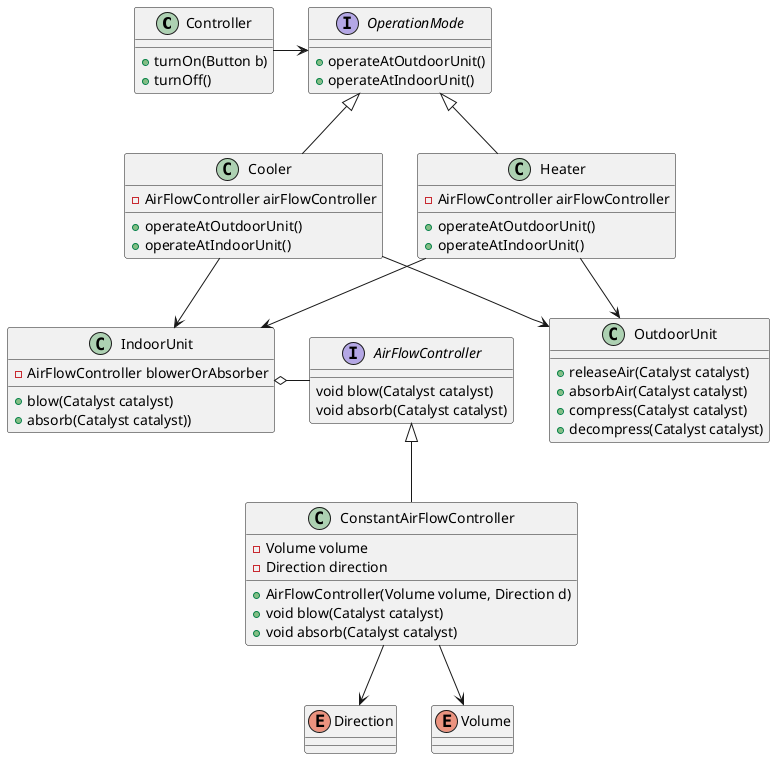 @startuml
'https://plantuml.com/class-diagram

'基本的には冷房と暖房の２つしか選べない
'風向の指定しかできない
'温度センサー未実装

class Controller {
+turnOn(Button b)
+turnOff()
}

Controller -right-> OperationMode

interface OperationMode {
+operateAtOutdoorUnit()
+operateAtIndoorUnit()
}

OperationMode <|-- Cooler
OperationMode <|-- Heater

class Cooler {
-AirFlowController airFlowController
+operateAtOutdoorUnit()
+operateAtIndoorUnit()
}

Cooler --> IndoorUnit
Cooler --> OutdoorUnit

class Heater {
-AirFlowController airFlowController
+operateAtOutdoorUnit()
+operateAtIndoorUnit()
}

Heater --> IndoorUnit
Heater --> OutdoorUnit


'意図がindoorUnitと少し違うことを明確にするためにあえて違う名前にしてみた
class OutdoorUnit {
+releaseAir(Catalyst catalyst)
+absorbAir(Catalyst catalyst)
+compress(Catalyst catalyst)
+decompress(Catalyst catalyst)
}

class IndoorUnit {
-AirFlowController blowerOrAbsorber
+blow(Catalyst catalyst)
+absorb(Catalyst catalyst))
}

IndoorUnit o-right- AirFlowController

interface AirFlowController {
void blow(Catalyst catalyst)
void absorb(Catalyst catalyst)
}

AirFlowController <|-- ConstantAirFlowController
'TODO: autoとかの実装を後ほどする

class ConstantAirFlowController {
-Volume volume
-Direction direction
+AirFlowController(Volume volume, Direction d)
+void blow(Catalyst catalyst)
+void absorb(Catalyst catalyst)
}

ConstantAirFlowController --> Direction
ConstantAirFlowController --> Volume

enum Direction {
}

enum Volume {
}

@enduml